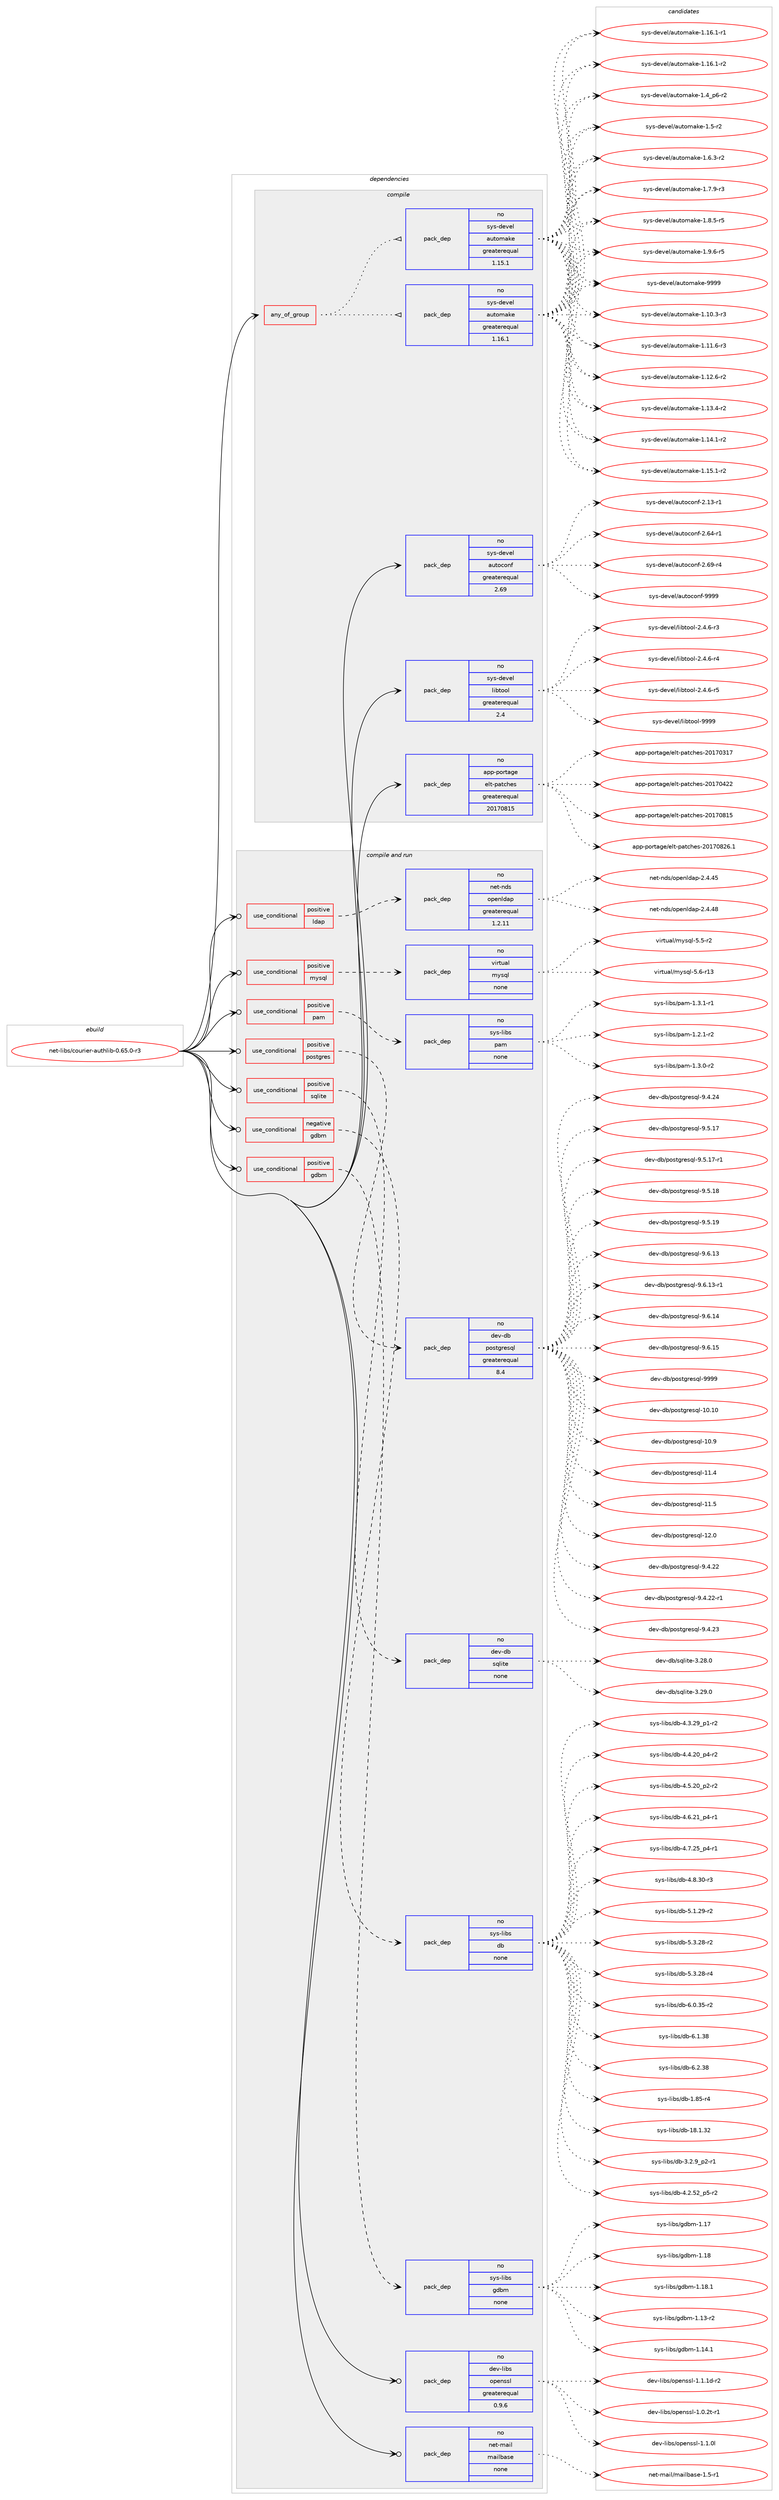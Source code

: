 digraph prolog {

# *************
# Graph options
# *************

newrank=true;
concentrate=true;
compound=true;
graph [rankdir=LR,fontname=Helvetica,fontsize=10,ranksep=1.5];#, ranksep=2.5, nodesep=0.2];
edge  [arrowhead=vee];
node  [fontname=Helvetica,fontsize=10];

# **********
# The ebuild
# **********

subgraph cluster_leftcol {
color=gray;
rank=same;
label=<<i>ebuild</i>>;
id [label="net-libs/courier-authlib-0.65.0-r3", color=red, width=4, href="../net-libs/courier-authlib-0.65.0-r3.svg"];
}

# ****************
# The dependencies
# ****************

subgraph cluster_midcol {
color=gray;
label=<<i>dependencies</i>>;
subgraph cluster_compile {
fillcolor="#eeeeee";
style=filled;
label=<<i>compile</i>>;
subgraph any13976 {
dependency825307 [label=<<TABLE BORDER="0" CELLBORDER="1" CELLSPACING="0" CELLPADDING="4"><TR><TD CELLPADDING="10">any_of_group</TD></TR></TABLE>>, shape=none, color=red];subgraph pack609704 {
dependency825308 [label=<<TABLE BORDER="0" CELLBORDER="1" CELLSPACING="0" CELLPADDING="4" WIDTH="220"><TR><TD ROWSPAN="6" CELLPADDING="30">pack_dep</TD></TR><TR><TD WIDTH="110">no</TD></TR><TR><TD>sys-devel</TD></TR><TR><TD>automake</TD></TR><TR><TD>greaterequal</TD></TR><TR><TD>1.16.1</TD></TR></TABLE>>, shape=none, color=blue];
}
dependency825307:e -> dependency825308:w [weight=20,style="dotted",arrowhead="oinv"];
subgraph pack609705 {
dependency825309 [label=<<TABLE BORDER="0" CELLBORDER="1" CELLSPACING="0" CELLPADDING="4" WIDTH="220"><TR><TD ROWSPAN="6" CELLPADDING="30">pack_dep</TD></TR><TR><TD WIDTH="110">no</TD></TR><TR><TD>sys-devel</TD></TR><TR><TD>automake</TD></TR><TR><TD>greaterequal</TD></TR><TR><TD>1.15.1</TD></TR></TABLE>>, shape=none, color=blue];
}
dependency825307:e -> dependency825309:w [weight=20,style="dotted",arrowhead="oinv"];
}
id:e -> dependency825307:w [weight=20,style="solid",arrowhead="vee"];
subgraph pack609706 {
dependency825310 [label=<<TABLE BORDER="0" CELLBORDER="1" CELLSPACING="0" CELLPADDING="4" WIDTH="220"><TR><TD ROWSPAN="6" CELLPADDING="30">pack_dep</TD></TR><TR><TD WIDTH="110">no</TD></TR><TR><TD>app-portage</TD></TR><TR><TD>elt-patches</TD></TR><TR><TD>greaterequal</TD></TR><TR><TD>20170815</TD></TR></TABLE>>, shape=none, color=blue];
}
id:e -> dependency825310:w [weight=20,style="solid",arrowhead="vee"];
subgraph pack609707 {
dependency825311 [label=<<TABLE BORDER="0" CELLBORDER="1" CELLSPACING="0" CELLPADDING="4" WIDTH="220"><TR><TD ROWSPAN="6" CELLPADDING="30">pack_dep</TD></TR><TR><TD WIDTH="110">no</TD></TR><TR><TD>sys-devel</TD></TR><TR><TD>autoconf</TD></TR><TR><TD>greaterequal</TD></TR><TR><TD>2.69</TD></TR></TABLE>>, shape=none, color=blue];
}
id:e -> dependency825311:w [weight=20,style="solid",arrowhead="vee"];
subgraph pack609708 {
dependency825312 [label=<<TABLE BORDER="0" CELLBORDER="1" CELLSPACING="0" CELLPADDING="4" WIDTH="220"><TR><TD ROWSPAN="6" CELLPADDING="30">pack_dep</TD></TR><TR><TD WIDTH="110">no</TD></TR><TR><TD>sys-devel</TD></TR><TR><TD>libtool</TD></TR><TR><TD>greaterequal</TD></TR><TR><TD>2.4</TD></TR></TABLE>>, shape=none, color=blue];
}
id:e -> dependency825312:w [weight=20,style="solid",arrowhead="vee"];
}
subgraph cluster_compileandrun {
fillcolor="#eeeeee";
style=filled;
label=<<i>compile and run</i>>;
subgraph cond201170 {
dependency825313 [label=<<TABLE BORDER="0" CELLBORDER="1" CELLSPACING="0" CELLPADDING="4"><TR><TD ROWSPAN="3" CELLPADDING="10">use_conditional</TD></TR><TR><TD>negative</TD></TR><TR><TD>gdbm</TD></TR></TABLE>>, shape=none, color=red];
subgraph pack609709 {
dependency825314 [label=<<TABLE BORDER="0" CELLBORDER="1" CELLSPACING="0" CELLPADDING="4" WIDTH="220"><TR><TD ROWSPAN="6" CELLPADDING="30">pack_dep</TD></TR><TR><TD WIDTH="110">no</TD></TR><TR><TD>sys-libs</TD></TR><TR><TD>db</TD></TR><TR><TD>none</TD></TR><TR><TD></TD></TR></TABLE>>, shape=none, color=blue];
}
dependency825313:e -> dependency825314:w [weight=20,style="dashed",arrowhead="vee"];
}
id:e -> dependency825313:w [weight=20,style="solid",arrowhead="odotvee"];
subgraph cond201171 {
dependency825315 [label=<<TABLE BORDER="0" CELLBORDER="1" CELLSPACING="0" CELLPADDING="4"><TR><TD ROWSPAN="3" CELLPADDING="10">use_conditional</TD></TR><TR><TD>positive</TD></TR><TR><TD>gdbm</TD></TR></TABLE>>, shape=none, color=red];
subgraph pack609710 {
dependency825316 [label=<<TABLE BORDER="0" CELLBORDER="1" CELLSPACING="0" CELLPADDING="4" WIDTH="220"><TR><TD ROWSPAN="6" CELLPADDING="30">pack_dep</TD></TR><TR><TD WIDTH="110">no</TD></TR><TR><TD>sys-libs</TD></TR><TR><TD>gdbm</TD></TR><TR><TD>none</TD></TR><TR><TD></TD></TR></TABLE>>, shape=none, color=blue];
}
dependency825315:e -> dependency825316:w [weight=20,style="dashed",arrowhead="vee"];
}
id:e -> dependency825315:w [weight=20,style="solid",arrowhead="odotvee"];
subgraph cond201172 {
dependency825317 [label=<<TABLE BORDER="0" CELLBORDER="1" CELLSPACING="0" CELLPADDING="4"><TR><TD ROWSPAN="3" CELLPADDING="10">use_conditional</TD></TR><TR><TD>positive</TD></TR><TR><TD>ldap</TD></TR></TABLE>>, shape=none, color=red];
subgraph pack609711 {
dependency825318 [label=<<TABLE BORDER="0" CELLBORDER="1" CELLSPACING="0" CELLPADDING="4" WIDTH="220"><TR><TD ROWSPAN="6" CELLPADDING="30">pack_dep</TD></TR><TR><TD WIDTH="110">no</TD></TR><TR><TD>net-nds</TD></TR><TR><TD>openldap</TD></TR><TR><TD>greaterequal</TD></TR><TR><TD>1.2.11</TD></TR></TABLE>>, shape=none, color=blue];
}
dependency825317:e -> dependency825318:w [weight=20,style="dashed",arrowhead="vee"];
}
id:e -> dependency825317:w [weight=20,style="solid",arrowhead="odotvee"];
subgraph cond201173 {
dependency825319 [label=<<TABLE BORDER="0" CELLBORDER="1" CELLSPACING="0" CELLPADDING="4"><TR><TD ROWSPAN="3" CELLPADDING="10">use_conditional</TD></TR><TR><TD>positive</TD></TR><TR><TD>mysql</TD></TR></TABLE>>, shape=none, color=red];
subgraph pack609712 {
dependency825320 [label=<<TABLE BORDER="0" CELLBORDER="1" CELLSPACING="0" CELLPADDING="4" WIDTH="220"><TR><TD ROWSPAN="6" CELLPADDING="30">pack_dep</TD></TR><TR><TD WIDTH="110">no</TD></TR><TR><TD>virtual</TD></TR><TR><TD>mysql</TD></TR><TR><TD>none</TD></TR><TR><TD></TD></TR></TABLE>>, shape=none, color=blue];
}
dependency825319:e -> dependency825320:w [weight=20,style="dashed",arrowhead="vee"];
}
id:e -> dependency825319:w [weight=20,style="solid",arrowhead="odotvee"];
subgraph cond201174 {
dependency825321 [label=<<TABLE BORDER="0" CELLBORDER="1" CELLSPACING="0" CELLPADDING="4"><TR><TD ROWSPAN="3" CELLPADDING="10">use_conditional</TD></TR><TR><TD>positive</TD></TR><TR><TD>pam</TD></TR></TABLE>>, shape=none, color=red];
subgraph pack609713 {
dependency825322 [label=<<TABLE BORDER="0" CELLBORDER="1" CELLSPACING="0" CELLPADDING="4" WIDTH="220"><TR><TD ROWSPAN="6" CELLPADDING="30">pack_dep</TD></TR><TR><TD WIDTH="110">no</TD></TR><TR><TD>sys-libs</TD></TR><TR><TD>pam</TD></TR><TR><TD>none</TD></TR><TR><TD></TD></TR></TABLE>>, shape=none, color=blue];
}
dependency825321:e -> dependency825322:w [weight=20,style="dashed",arrowhead="vee"];
}
id:e -> dependency825321:w [weight=20,style="solid",arrowhead="odotvee"];
subgraph cond201175 {
dependency825323 [label=<<TABLE BORDER="0" CELLBORDER="1" CELLSPACING="0" CELLPADDING="4"><TR><TD ROWSPAN="3" CELLPADDING="10">use_conditional</TD></TR><TR><TD>positive</TD></TR><TR><TD>postgres</TD></TR></TABLE>>, shape=none, color=red];
subgraph pack609714 {
dependency825324 [label=<<TABLE BORDER="0" CELLBORDER="1" CELLSPACING="0" CELLPADDING="4" WIDTH="220"><TR><TD ROWSPAN="6" CELLPADDING="30">pack_dep</TD></TR><TR><TD WIDTH="110">no</TD></TR><TR><TD>dev-db</TD></TR><TR><TD>postgresql</TD></TR><TR><TD>greaterequal</TD></TR><TR><TD>8.4</TD></TR></TABLE>>, shape=none, color=blue];
}
dependency825323:e -> dependency825324:w [weight=20,style="dashed",arrowhead="vee"];
}
id:e -> dependency825323:w [weight=20,style="solid",arrowhead="odotvee"];
subgraph cond201176 {
dependency825325 [label=<<TABLE BORDER="0" CELLBORDER="1" CELLSPACING="0" CELLPADDING="4"><TR><TD ROWSPAN="3" CELLPADDING="10">use_conditional</TD></TR><TR><TD>positive</TD></TR><TR><TD>sqlite</TD></TR></TABLE>>, shape=none, color=red];
subgraph pack609715 {
dependency825326 [label=<<TABLE BORDER="0" CELLBORDER="1" CELLSPACING="0" CELLPADDING="4" WIDTH="220"><TR><TD ROWSPAN="6" CELLPADDING="30">pack_dep</TD></TR><TR><TD WIDTH="110">no</TD></TR><TR><TD>dev-db</TD></TR><TR><TD>sqlite</TD></TR><TR><TD>none</TD></TR><TR><TD></TD></TR></TABLE>>, shape=none, color=blue];
}
dependency825325:e -> dependency825326:w [weight=20,style="dashed",arrowhead="vee"];
}
id:e -> dependency825325:w [weight=20,style="solid",arrowhead="odotvee"];
subgraph pack609716 {
dependency825327 [label=<<TABLE BORDER="0" CELLBORDER="1" CELLSPACING="0" CELLPADDING="4" WIDTH="220"><TR><TD ROWSPAN="6" CELLPADDING="30">pack_dep</TD></TR><TR><TD WIDTH="110">no</TD></TR><TR><TD>dev-libs</TD></TR><TR><TD>openssl</TD></TR><TR><TD>greaterequal</TD></TR><TR><TD>0.9.6</TD></TR></TABLE>>, shape=none, color=blue];
}
id:e -> dependency825327:w [weight=20,style="solid",arrowhead="odotvee"];
subgraph pack609717 {
dependency825328 [label=<<TABLE BORDER="0" CELLBORDER="1" CELLSPACING="0" CELLPADDING="4" WIDTH="220"><TR><TD ROWSPAN="6" CELLPADDING="30">pack_dep</TD></TR><TR><TD WIDTH="110">no</TD></TR><TR><TD>net-mail</TD></TR><TR><TD>mailbase</TD></TR><TR><TD>none</TD></TR><TR><TD></TD></TR></TABLE>>, shape=none, color=blue];
}
id:e -> dependency825328:w [weight=20,style="solid",arrowhead="odotvee"];
}
subgraph cluster_run {
fillcolor="#eeeeee";
style=filled;
label=<<i>run</i>>;
}
}

# **************
# The candidates
# **************

subgraph cluster_choices {
rank=same;
color=gray;
label=<<i>candidates</i>>;

subgraph choice609704 {
color=black;
nodesep=1;
choice11512111545100101118101108479711711611110997107101454946494846514511451 [label="sys-devel/automake-1.10.3-r3", color=red, width=4,href="../sys-devel/automake-1.10.3-r3.svg"];
choice11512111545100101118101108479711711611110997107101454946494946544511451 [label="sys-devel/automake-1.11.6-r3", color=red, width=4,href="../sys-devel/automake-1.11.6-r3.svg"];
choice11512111545100101118101108479711711611110997107101454946495046544511450 [label="sys-devel/automake-1.12.6-r2", color=red, width=4,href="../sys-devel/automake-1.12.6-r2.svg"];
choice11512111545100101118101108479711711611110997107101454946495146524511450 [label="sys-devel/automake-1.13.4-r2", color=red, width=4,href="../sys-devel/automake-1.13.4-r2.svg"];
choice11512111545100101118101108479711711611110997107101454946495246494511450 [label="sys-devel/automake-1.14.1-r2", color=red, width=4,href="../sys-devel/automake-1.14.1-r2.svg"];
choice11512111545100101118101108479711711611110997107101454946495346494511450 [label="sys-devel/automake-1.15.1-r2", color=red, width=4,href="../sys-devel/automake-1.15.1-r2.svg"];
choice11512111545100101118101108479711711611110997107101454946495446494511449 [label="sys-devel/automake-1.16.1-r1", color=red, width=4,href="../sys-devel/automake-1.16.1-r1.svg"];
choice11512111545100101118101108479711711611110997107101454946495446494511450 [label="sys-devel/automake-1.16.1-r2", color=red, width=4,href="../sys-devel/automake-1.16.1-r2.svg"];
choice115121115451001011181011084797117116111109971071014549465295112544511450 [label="sys-devel/automake-1.4_p6-r2", color=red, width=4,href="../sys-devel/automake-1.4_p6-r2.svg"];
choice11512111545100101118101108479711711611110997107101454946534511450 [label="sys-devel/automake-1.5-r2", color=red, width=4,href="../sys-devel/automake-1.5-r2.svg"];
choice115121115451001011181011084797117116111109971071014549465446514511450 [label="sys-devel/automake-1.6.3-r2", color=red, width=4,href="../sys-devel/automake-1.6.3-r2.svg"];
choice115121115451001011181011084797117116111109971071014549465546574511451 [label="sys-devel/automake-1.7.9-r3", color=red, width=4,href="../sys-devel/automake-1.7.9-r3.svg"];
choice115121115451001011181011084797117116111109971071014549465646534511453 [label="sys-devel/automake-1.8.5-r5", color=red, width=4,href="../sys-devel/automake-1.8.5-r5.svg"];
choice115121115451001011181011084797117116111109971071014549465746544511453 [label="sys-devel/automake-1.9.6-r5", color=red, width=4,href="../sys-devel/automake-1.9.6-r5.svg"];
choice115121115451001011181011084797117116111109971071014557575757 [label="sys-devel/automake-9999", color=red, width=4,href="../sys-devel/automake-9999.svg"];
dependency825308:e -> choice11512111545100101118101108479711711611110997107101454946494846514511451:w [style=dotted,weight="100"];
dependency825308:e -> choice11512111545100101118101108479711711611110997107101454946494946544511451:w [style=dotted,weight="100"];
dependency825308:e -> choice11512111545100101118101108479711711611110997107101454946495046544511450:w [style=dotted,weight="100"];
dependency825308:e -> choice11512111545100101118101108479711711611110997107101454946495146524511450:w [style=dotted,weight="100"];
dependency825308:e -> choice11512111545100101118101108479711711611110997107101454946495246494511450:w [style=dotted,weight="100"];
dependency825308:e -> choice11512111545100101118101108479711711611110997107101454946495346494511450:w [style=dotted,weight="100"];
dependency825308:e -> choice11512111545100101118101108479711711611110997107101454946495446494511449:w [style=dotted,weight="100"];
dependency825308:e -> choice11512111545100101118101108479711711611110997107101454946495446494511450:w [style=dotted,weight="100"];
dependency825308:e -> choice115121115451001011181011084797117116111109971071014549465295112544511450:w [style=dotted,weight="100"];
dependency825308:e -> choice11512111545100101118101108479711711611110997107101454946534511450:w [style=dotted,weight="100"];
dependency825308:e -> choice115121115451001011181011084797117116111109971071014549465446514511450:w [style=dotted,weight="100"];
dependency825308:e -> choice115121115451001011181011084797117116111109971071014549465546574511451:w [style=dotted,weight="100"];
dependency825308:e -> choice115121115451001011181011084797117116111109971071014549465646534511453:w [style=dotted,weight="100"];
dependency825308:e -> choice115121115451001011181011084797117116111109971071014549465746544511453:w [style=dotted,weight="100"];
dependency825308:e -> choice115121115451001011181011084797117116111109971071014557575757:w [style=dotted,weight="100"];
}
subgraph choice609705 {
color=black;
nodesep=1;
choice11512111545100101118101108479711711611110997107101454946494846514511451 [label="sys-devel/automake-1.10.3-r3", color=red, width=4,href="../sys-devel/automake-1.10.3-r3.svg"];
choice11512111545100101118101108479711711611110997107101454946494946544511451 [label="sys-devel/automake-1.11.6-r3", color=red, width=4,href="../sys-devel/automake-1.11.6-r3.svg"];
choice11512111545100101118101108479711711611110997107101454946495046544511450 [label="sys-devel/automake-1.12.6-r2", color=red, width=4,href="../sys-devel/automake-1.12.6-r2.svg"];
choice11512111545100101118101108479711711611110997107101454946495146524511450 [label="sys-devel/automake-1.13.4-r2", color=red, width=4,href="../sys-devel/automake-1.13.4-r2.svg"];
choice11512111545100101118101108479711711611110997107101454946495246494511450 [label="sys-devel/automake-1.14.1-r2", color=red, width=4,href="../sys-devel/automake-1.14.1-r2.svg"];
choice11512111545100101118101108479711711611110997107101454946495346494511450 [label="sys-devel/automake-1.15.1-r2", color=red, width=4,href="../sys-devel/automake-1.15.1-r2.svg"];
choice11512111545100101118101108479711711611110997107101454946495446494511449 [label="sys-devel/automake-1.16.1-r1", color=red, width=4,href="../sys-devel/automake-1.16.1-r1.svg"];
choice11512111545100101118101108479711711611110997107101454946495446494511450 [label="sys-devel/automake-1.16.1-r2", color=red, width=4,href="../sys-devel/automake-1.16.1-r2.svg"];
choice115121115451001011181011084797117116111109971071014549465295112544511450 [label="sys-devel/automake-1.4_p6-r2", color=red, width=4,href="../sys-devel/automake-1.4_p6-r2.svg"];
choice11512111545100101118101108479711711611110997107101454946534511450 [label="sys-devel/automake-1.5-r2", color=red, width=4,href="../sys-devel/automake-1.5-r2.svg"];
choice115121115451001011181011084797117116111109971071014549465446514511450 [label="sys-devel/automake-1.6.3-r2", color=red, width=4,href="../sys-devel/automake-1.6.3-r2.svg"];
choice115121115451001011181011084797117116111109971071014549465546574511451 [label="sys-devel/automake-1.7.9-r3", color=red, width=4,href="../sys-devel/automake-1.7.9-r3.svg"];
choice115121115451001011181011084797117116111109971071014549465646534511453 [label="sys-devel/automake-1.8.5-r5", color=red, width=4,href="../sys-devel/automake-1.8.5-r5.svg"];
choice115121115451001011181011084797117116111109971071014549465746544511453 [label="sys-devel/automake-1.9.6-r5", color=red, width=4,href="../sys-devel/automake-1.9.6-r5.svg"];
choice115121115451001011181011084797117116111109971071014557575757 [label="sys-devel/automake-9999", color=red, width=4,href="../sys-devel/automake-9999.svg"];
dependency825309:e -> choice11512111545100101118101108479711711611110997107101454946494846514511451:w [style=dotted,weight="100"];
dependency825309:e -> choice11512111545100101118101108479711711611110997107101454946494946544511451:w [style=dotted,weight="100"];
dependency825309:e -> choice11512111545100101118101108479711711611110997107101454946495046544511450:w [style=dotted,weight="100"];
dependency825309:e -> choice11512111545100101118101108479711711611110997107101454946495146524511450:w [style=dotted,weight="100"];
dependency825309:e -> choice11512111545100101118101108479711711611110997107101454946495246494511450:w [style=dotted,weight="100"];
dependency825309:e -> choice11512111545100101118101108479711711611110997107101454946495346494511450:w [style=dotted,weight="100"];
dependency825309:e -> choice11512111545100101118101108479711711611110997107101454946495446494511449:w [style=dotted,weight="100"];
dependency825309:e -> choice11512111545100101118101108479711711611110997107101454946495446494511450:w [style=dotted,weight="100"];
dependency825309:e -> choice115121115451001011181011084797117116111109971071014549465295112544511450:w [style=dotted,weight="100"];
dependency825309:e -> choice11512111545100101118101108479711711611110997107101454946534511450:w [style=dotted,weight="100"];
dependency825309:e -> choice115121115451001011181011084797117116111109971071014549465446514511450:w [style=dotted,weight="100"];
dependency825309:e -> choice115121115451001011181011084797117116111109971071014549465546574511451:w [style=dotted,weight="100"];
dependency825309:e -> choice115121115451001011181011084797117116111109971071014549465646534511453:w [style=dotted,weight="100"];
dependency825309:e -> choice115121115451001011181011084797117116111109971071014549465746544511453:w [style=dotted,weight="100"];
dependency825309:e -> choice115121115451001011181011084797117116111109971071014557575757:w [style=dotted,weight="100"];
}
subgraph choice609706 {
color=black;
nodesep=1;
choice97112112451121111141169710310147101108116451129711699104101115455048495548514955 [label="app-portage/elt-patches-20170317", color=red, width=4,href="../app-portage/elt-patches-20170317.svg"];
choice97112112451121111141169710310147101108116451129711699104101115455048495548525050 [label="app-portage/elt-patches-20170422", color=red, width=4,href="../app-portage/elt-patches-20170422.svg"];
choice97112112451121111141169710310147101108116451129711699104101115455048495548564953 [label="app-portage/elt-patches-20170815", color=red, width=4,href="../app-portage/elt-patches-20170815.svg"];
choice971121124511211111411697103101471011081164511297116991041011154550484955485650544649 [label="app-portage/elt-patches-20170826.1", color=red, width=4,href="../app-portage/elt-patches-20170826.1.svg"];
dependency825310:e -> choice97112112451121111141169710310147101108116451129711699104101115455048495548514955:w [style=dotted,weight="100"];
dependency825310:e -> choice97112112451121111141169710310147101108116451129711699104101115455048495548525050:w [style=dotted,weight="100"];
dependency825310:e -> choice97112112451121111141169710310147101108116451129711699104101115455048495548564953:w [style=dotted,weight="100"];
dependency825310:e -> choice971121124511211111411697103101471011081164511297116991041011154550484955485650544649:w [style=dotted,weight="100"];
}
subgraph choice609707 {
color=black;
nodesep=1;
choice1151211154510010111810110847971171161119911111010245504649514511449 [label="sys-devel/autoconf-2.13-r1", color=red, width=4,href="../sys-devel/autoconf-2.13-r1.svg"];
choice1151211154510010111810110847971171161119911111010245504654524511449 [label="sys-devel/autoconf-2.64-r1", color=red, width=4,href="../sys-devel/autoconf-2.64-r1.svg"];
choice1151211154510010111810110847971171161119911111010245504654574511452 [label="sys-devel/autoconf-2.69-r4", color=red, width=4,href="../sys-devel/autoconf-2.69-r4.svg"];
choice115121115451001011181011084797117116111991111101024557575757 [label="sys-devel/autoconf-9999", color=red, width=4,href="../sys-devel/autoconf-9999.svg"];
dependency825311:e -> choice1151211154510010111810110847971171161119911111010245504649514511449:w [style=dotted,weight="100"];
dependency825311:e -> choice1151211154510010111810110847971171161119911111010245504654524511449:w [style=dotted,weight="100"];
dependency825311:e -> choice1151211154510010111810110847971171161119911111010245504654574511452:w [style=dotted,weight="100"];
dependency825311:e -> choice115121115451001011181011084797117116111991111101024557575757:w [style=dotted,weight="100"];
}
subgraph choice609708 {
color=black;
nodesep=1;
choice1151211154510010111810110847108105981161111111084550465246544511451 [label="sys-devel/libtool-2.4.6-r3", color=red, width=4,href="../sys-devel/libtool-2.4.6-r3.svg"];
choice1151211154510010111810110847108105981161111111084550465246544511452 [label="sys-devel/libtool-2.4.6-r4", color=red, width=4,href="../sys-devel/libtool-2.4.6-r4.svg"];
choice1151211154510010111810110847108105981161111111084550465246544511453 [label="sys-devel/libtool-2.4.6-r5", color=red, width=4,href="../sys-devel/libtool-2.4.6-r5.svg"];
choice1151211154510010111810110847108105981161111111084557575757 [label="sys-devel/libtool-9999", color=red, width=4,href="../sys-devel/libtool-9999.svg"];
dependency825312:e -> choice1151211154510010111810110847108105981161111111084550465246544511451:w [style=dotted,weight="100"];
dependency825312:e -> choice1151211154510010111810110847108105981161111111084550465246544511452:w [style=dotted,weight="100"];
dependency825312:e -> choice1151211154510010111810110847108105981161111111084550465246544511453:w [style=dotted,weight="100"];
dependency825312:e -> choice1151211154510010111810110847108105981161111111084557575757:w [style=dotted,weight="100"];
}
subgraph choice609709 {
color=black;
nodesep=1;
choice1151211154510810598115471009845494656534511452 [label="sys-libs/db-1.85-r4", color=red, width=4,href="../sys-libs/db-1.85-r4.svg"];
choice115121115451081059811547100984549564649465150 [label="sys-libs/db-18.1.32", color=red, width=4,href="../sys-libs/db-18.1.32.svg"];
choice1151211154510810598115471009845514650465795112504511449 [label="sys-libs/db-3.2.9_p2-r1", color=red, width=4,href="../sys-libs/db-3.2.9_p2-r1.svg"];
choice115121115451081059811547100984552465046535095112534511450 [label="sys-libs/db-4.2.52_p5-r2", color=red, width=4,href="../sys-libs/db-4.2.52_p5-r2.svg"];
choice115121115451081059811547100984552465146505795112494511450 [label="sys-libs/db-4.3.29_p1-r2", color=red, width=4,href="../sys-libs/db-4.3.29_p1-r2.svg"];
choice115121115451081059811547100984552465246504895112524511450 [label="sys-libs/db-4.4.20_p4-r2", color=red, width=4,href="../sys-libs/db-4.4.20_p4-r2.svg"];
choice115121115451081059811547100984552465346504895112504511450 [label="sys-libs/db-4.5.20_p2-r2", color=red, width=4,href="../sys-libs/db-4.5.20_p2-r2.svg"];
choice115121115451081059811547100984552465446504995112524511449 [label="sys-libs/db-4.6.21_p4-r1", color=red, width=4,href="../sys-libs/db-4.6.21_p4-r1.svg"];
choice115121115451081059811547100984552465546505395112524511449 [label="sys-libs/db-4.7.25_p4-r1", color=red, width=4,href="../sys-libs/db-4.7.25_p4-r1.svg"];
choice11512111545108105981154710098455246564651484511451 [label="sys-libs/db-4.8.30-r3", color=red, width=4,href="../sys-libs/db-4.8.30-r3.svg"];
choice11512111545108105981154710098455346494650574511450 [label="sys-libs/db-5.1.29-r2", color=red, width=4,href="../sys-libs/db-5.1.29-r2.svg"];
choice11512111545108105981154710098455346514650564511450 [label="sys-libs/db-5.3.28-r2", color=red, width=4,href="../sys-libs/db-5.3.28-r2.svg"];
choice11512111545108105981154710098455346514650564511452 [label="sys-libs/db-5.3.28-r4", color=red, width=4,href="../sys-libs/db-5.3.28-r4.svg"];
choice11512111545108105981154710098455446484651534511450 [label="sys-libs/db-6.0.35-r2", color=red, width=4,href="../sys-libs/db-6.0.35-r2.svg"];
choice1151211154510810598115471009845544649465156 [label="sys-libs/db-6.1.38", color=red, width=4,href="../sys-libs/db-6.1.38.svg"];
choice1151211154510810598115471009845544650465156 [label="sys-libs/db-6.2.38", color=red, width=4,href="../sys-libs/db-6.2.38.svg"];
dependency825314:e -> choice1151211154510810598115471009845494656534511452:w [style=dotted,weight="100"];
dependency825314:e -> choice115121115451081059811547100984549564649465150:w [style=dotted,weight="100"];
dependency825314:e -> choice1151211154510810598115471009845514650465795112504511449:w [style=dotted,weight="100"];
dependency825314:e -> choice115121115451081059811547100984552465046535095112534511450:w [style=dotted,weight="100"];
dependency825314:e -> choice115121115451081059811547100984552465146505795112494511450:w [style=dotted,weight="100"];
dependency825314:e -> choice115121115451081059811547100984552465246504895112524511450:w [style=dotted,weight="100"];
dependency825314:e -> choice115121115451081059811547100984552465346504895112504511450:w [style=dotted,weight="100"];
dependency825314:e -> choice115121115451081059811547100984552465446504995112524511449:w [style=dotted,weight="100"];
dependency825314:e -> choice115121115451081059811547100984552465546505395112524511449:w [style=dotted,weight="100"];
dependency825314:e -> choice11512111545108105981154710098455246564651484511451:w [style=dotted,weight="100"];
dependency825314:e -> choice11512111545108105981154710098455346494650574511450:w [style=dotted,weight="100"];
dependency825314:e -> choice11512111545108105981154710098455346514650564511450:w [style=dotted,weight="100"];
dependency825314:e -> choice11512111545108105981154710098455346514650564511452:w [style=dotted,weight="100"];
dependency825314:e -> choice11512111545108105981154710098455446484651534511450:w [style=dotted,weight="100"];
dependency825314:e -> choice1151211154510810598115471009845544649465156:w [style=dotted,weight="100"];
dependency825314:e -> choice1151211154510810598115471009845544650465156:w [style=dotted,weight="100"];
}
subgraph choice609710 {
color=black;
nodesep=1;
choice1151211154510810598115471031009810945494649514511450 [label="sys-libs/gdbm-1.13-r2", color=red, width=4,href="../sys-libs/gdbm-1.13-r2.svg"];
choice1151211154510810598115471031009810945494649524649 [label="sys-libs/gdbm-1.14.1", color=red, width=4,href="../sys-libs/gdbm-1.14.1.svg"];
choice115121115451081059811547103100981094549464955 [label="sys-libs/gdbm-1.17", color=red, width=4,href="../sys-libs/gdbm-1.17.svg"];
choice115121115451081059811547103100981094549464956 [label="sys-libs/gdbm-1.18", color=red, width=4,href="../sys-libs/gdbm-1.18.svg"];
choice1151211154510810598115471031009810945494649564649 [label="sys-libs/gdbm-1.18.1", color=red, width=4,href="../sys-libs/gdbm-1.18.1.svg"];
dependency825316:e -> choice1151211154510810598115471031009810945494649514511450:w [style=dotted,weight="100"];
dependency825316:e -> choice1151211154510810598115471031009810945494649524649:w [style=dotted,weight="100"];
dependency825316:e -> choice115121115451081059811547103100981094549464955:w [style=dotted,weight="100"];
dependency825316:e -> choice115121115451081059811547103100981094549464956:w [style=dotted,weight="100"];
dependency825316:e -> choice1151211154510810598115471031009810945494649564649:w [style=dotted,weight="100"];
}
subgraph choice609711 {
color=black;
nodesep=1;
choice11010111645110100115471111121011101081009711245504652465253 [label="net-nds/openldap-2.4.45", color=red, width=4,href="../net-nds/openldap-2.4.45.svg"];
choice11010111645110100115471111121011101081009711245504652465256 [label="net-nds/openldap-2.4.48", color=red, width=4,href="../net-nds/openldap-2.4.48.svg"];
dependency825318:e -> choice11010111645110100115471111121011101081009711245504652465253:w [style=dotted,weight="100"];
dependency825318:e -> choice11010111645110100115471111121011101081009711245504652465256:w [style=dotted,weight="100"];
}
subgraph choice609712 {
color=black;
nodesep=1;
choice1181051141161179710847109121115113108455346534511450 [label="virtual/mysql-5.5-r2", color=red, width=4,href="../virtual/mysql-5.5-r2.svg"];
choice118105114116117971084710912111511310845534654451144951 [label="virtual/mysql-5.6-r13", color=red, width=4,href="../virtual/mysql-5.6-r13.svg"];
dependency825320:e -> choice1181051141161179710847109121115113108455346534511450:w [style=dotted,weight="100"];
dependency825320:e -> choice118105114116117971084710912111511310845534654451144951:w [style=dotted,weight="100"];
}
subgraph choice609713 {
color=black;
nodesep=1;
choice115121115451081059811547112971094549465046494511450 [label="sys-libs/pam-1.2.1-r2", color=red, width=4,href="../sys-libs/pam-1.2.1-r2.svg"];
choice115121115451081059811547112971094549465146484511450 [label="sys-libs/pam-1.3.0-r2", color=red, width=4,href="../sys-libs/pam-1.3.0-r2.svg"];
choice115121115451081059811547112971094549465146494511449 [label="sys-libs/pam-1.3.1-r1", color=red, width=4,href="../sys-libs/pam-1.3.1-r1.svg"];
dependency825322:e -> choice115121115451081059811547112971094549465046494511450:w [style=dotted,weight="100"];
dependency825322:e -> choice115121115451081059811547112971094549465146484511450:w [style=dotted,weight="100"];
dependency825322:e -> choice115121115451081059811547112971094549465146494511449:w [style=dotted,weight="100"];
}
subgraph choice609714 {
color=black;
nodesep=1;
choice100101118451009847112111115116103114101115113108454948464948 [label="dev-db/postgresql-10.10", color=red, width=4,href="../dev-db/postgresql-10.10.svg"];
choice1001011184510098471121111151161031141011151131084549484657 [label="dev-db/postgresql-10.9", color=red, width=4,href="../dev-db/postgresql-10.9.svg"];
choice1001011184510098471121111151161031141011151131084549494652 [label="dev-db/postgresql-11.4", color=red, width=4,href="../dev-db/postgresql-11.4.svg"];
choice1001011184510098471121111151161031141011151131084549494653 [label="dev-db/postgresql-11.5", color=red, width=4,href="../dev-db/postgresql-11.5.svg"];
choice1001011184510098471121111151161031141011151131084549504648 [label="dev-db/postgresql-12.0", color=red, width=4,href="../dev-db/postgresql-12.0.svg"];
choice10010111845100984711211111511610311410111511310845574652465050 [label="dev-db/postgresql-9.4.22", color=red, width=4,href="../dev-db/postgresql-9.4.22.svg"];
choice100101118451009847112111115116103114101115113108455746524650504511449 [label="dev-db/postgresql-9.4.22-r1", color=red, width=4,href="../dev-db/postgresql-9.4.22-r1.svg"];
choice10010111845100984711211111511610311410111511310845574652465051 [label="dev-db/postgresql-9.4.23", color=red, width=4,href="../dev-db/postgresql-9.4.23.svg"];
choice10010111845100984711211111511610311410111511310845574652465052 [label="dev-db/postgresql-9.4.24", color=red, width=4,href="../dev-db/postgresql-9.4.24.svg"];
choice10010111845100984711211111511610311410111511310845574653464955 [label="dev-db/postgresql-9.5.17", color=red, width=4,href="../dev-db/postgresql-9.5.17.svg"];
choice100101118451009847112111115116103114101115113108455746534649554511449 [label="dev-db/postgresql-9.5.17-r1", color=red, width=4,href="../dev-db/postgresql-9.5.17-r1.svg"];
choice10010111845100984711211111511610311410111511310845574653464956 [label="dev-db/postgresql-9.5.18", color=red, width=4,href="../dev-db/postgresql-9.5.18.svg"];
choice10010111845100984711211111511610311410111511310845574653464957 [label="dev-db/postgresql-9.5.19", color=red, width=4,href="../dev-db/postgresql-9.5.19.svg"];
choice10010111845100984711211111511610311410111511310845574654464951 [label="dev-db/postgresql-9.6.13", color=red, width=4,href="../dev-db/postgresql-9.6.13.svg"];
choice100101118451009847112111115116103114101115113108455746544649514511449 [label="dev-db/postgresql-9.6.13-r1", color=red, width=4,href="../dev-db/postgresql-9.6.13-r1.svg"];
choice10010111845100984711211111511610311410111511310845574654464952 [label="dev-db/postgresql-9.6.14", color=red, width=4,href="../dev-db/postgresql-9.6.14.svg"];
choice10010111845100984711211111511610311410111511310845574654464953 [label="dev-db/postgresql-9.6.15", color=red, width=4,href="../dev-db/postgresql-9.6.15.svg"];
choice1001011184510098471121111151161031141011151131084557575757 [label="dev-db/postgresql-9999", color=red, width=4,href="../dev-db/postgresql-9999.svg"];
dependency825324:e -> choice100101118451009847112111115116103114101115113108454948464948:w [style=dotted,weight="100"];
dependency825324:e -> choice1001011184510098471121111151161031141011151131084549484657:w [style=dotted,weight="100"];
dependency825324:e -> choice1001011184510098471121111151161031141011151131084549494652:w [style=dotted,weight="100"];
dependency825324:e -> choice1001011184510098471121111151161031141011151131084549494653:w [style=dotted,weight="100"];
dependency825324:e -> choice1001011184510098471121111151161031141011151131084549504648:w [style=dotted,weight="100"];
dependency825324:e -> choice10010111845100984711211111511610311410111511310845574652465050:w [style=dotted,weight="100"];
dependency825324:e -> choice100101118451009847112111115116103114101115113108455746524650504511449:w [style=dotted,weight="100"];
dependency825324:e -> choice10010111845100984711211111511610311410111511310845574652465051:w [style=dotted,weight="100"];
dependency825324:e -> choice10010111845100984711211111511610311410111511310845574652465052:w [style=dotted,weight="100"];
dependency825324:e -> choice10010111845100984711211111511610311410111511310845574653464955:w [style=dotted,weight="100"];
dependency825324:e -> choice100101118451009847112111115116103114101115113108455746534649554511449:w [style=dotted,weight="100"];
dependency825324:e -> choice10010111845100984711211111511610311410111511310845574653464956:w [style=dotted,weight="100"];
dependency825324:e -> choice10010111845100984711211111511610311410111511310845574653464957:w [style=dotted,weight="100"];
dependency825324:e -> choice10010111845100984711211111511610311410111511310845574654464951:w [style=dotted,weight="100"];
dependency825324:e -> choice100101118451009847112111115116103114101115113108455746544649514511449:w [style=dotted,weight="100"];
dependency825324:e -> choice10010111845100984711211111511610311410111511310845574654464952:w [style=dotted,weight="100"];
dependency825324:e -> choice10010111845100984711211111511610311410111511310845574654464953:w [style=dotted,weight="100"];
dependency825324:e -> choice1001011184510098471121111151161031141011151131084557575757:w [style=dotted,weight="100"];
}
subgraph choice609715 {
color=black;
nodesep=1;
choice10010111845100984711511310810511610145514650564648 [label="dev-db/sqlite-3.28.0", color=red, width=4,href="../dev-db/sqlite-3.28.0.svg"];
choice10010111845100984711511310810511610145514650574648 [label="dev-db/sqlite-3.29.0", color=red, width=4,href="../dev-db/sqlite-3.29.0.svg"];
dependency825326:e -> choice10010111845100984711511310810511610145514650564648:w [style=dotted,weight="100"];
dependency825326:e -> choice10010111845100984711511310810511610145514650574648:w [style=dotted,weight="100"];
}
subgraph choice609716 {
color=black;
nodesep=1;
choice1001011184510810598115471111121011101151151084549464846501164511449 [label="dev-libs/openssl-1.0.2t-r1", color=red, width=4,href="../dev-libs/openssl-1.0.2t-r1.svg"];
choice100101118451081059811547111112101110115115108454946494648108 [label="dev-libs/openssl-1.1.0l", color=red, width=4,href="../dev-libs/openssl-1.1.0l.svg"];
choice1001011184510810598115471111121011101151151084549464946491004511450 [label="dev-libs/openssl-1.1.1d-r2", color=red, width=4,href="../dev-libs/openssl-1.1.1d-r2.svg"];
dependency825327:e -> choice1001011184510810598115471111121011101151151084549464846501164511449:w [style=dotted,weight="100"];
dependency825327:e -> choice100101118451081059811547111112101110115115108454946494648108:w [style=dotted,weight="100"];
dependency825327:e -> choice1001011184510810598115471111121011101151151084549464946491004511450:w [style=dotted,weight="100"];
}
subgraph choice609717 {
color=black;
nodesep=1;
choice110101116451099710510847109971051089897115101454946534511449 [label="net-mail/mailbase-1.5-r1", color=red, width=4,href="../net-mail/mailbase-1.5-r1.svg"];
dependency825328:e -> choice110101116451099710510847109971051089897115101454946534511449:w [style=dotted,weight="100"];
}
}

}
